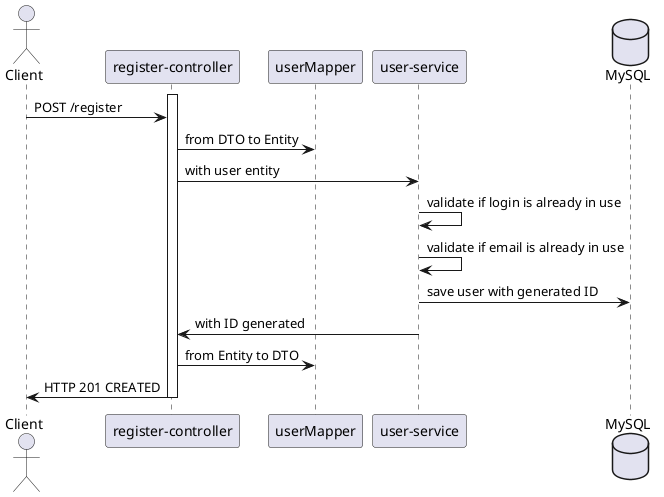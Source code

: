 @startuml
actor Client
participant "register-controller" as registerController
participant "userMapper" as userMapper
participant "user-service" as userService
database "MySQL" as DB_BASECAMP

Activate registerController
Client -> registerController : POST /register
registerController -> userMapper : from DTO to Entity
registerController -> userService : with user entity
userService -> userService : validate if login is already in use
userService -> userService : validate if email is already in use
userService -> DB_BASECAMP : save user with generated ID
userService -> registerController : with ID generated
registerController -> userMapper : from Entity to DTO
registerController -> Client : HTTP 201 CREATED
Deactivate registerController
@enduml
